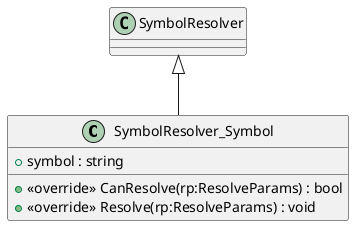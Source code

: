 @startuml
class SymbolResolver_Symbol {
    + symbol : string
    + <<override>> CanResolve(rp:ResolveParams) : bool
    + <<override>> Resolve(rp:ResolveParams) : void
}
SymbolResolver <|-- SymbolResolver_Symbol
@enduml
